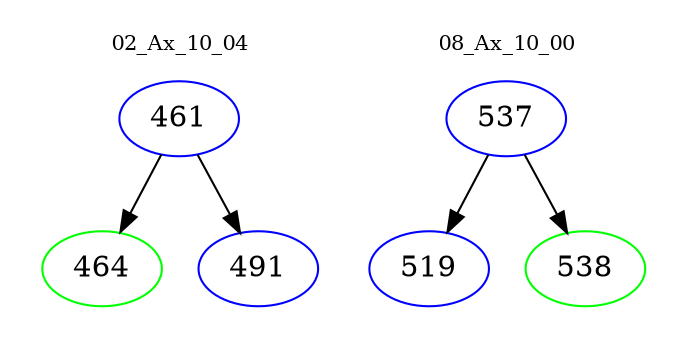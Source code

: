 digraph{
subgraph cluster_0 {
color = white
label = "02_Ax_10_04";
fontsize=10;
T0_461 [label="461", color="blue"]
T0_461 -> T0_464 [color="black"]
T0_464 [label="464", color="green"]
T0_461 -> T0_491 [color="black"]
T0_491 [label="491", color="blue"]
}
subgraph cluster_1 {
color = white
label = "08_Ax_10_00";
fontsize=10;
T1_537 [label="537", color="blue"]
T1_537 -> T1_519 [color="black"]
T1_519 [label="519", color="blue"]
T1_537 -> T1_538 [color="black"]
T1_538 [label="538", color="green"]
}
}
